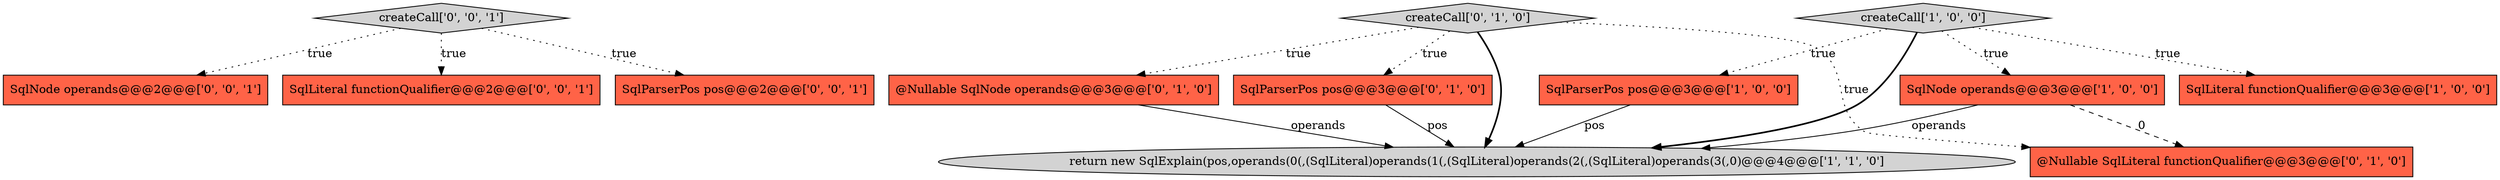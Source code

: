 digraph {
10 [style = filled, label = "SqlNode operands@@@2@@@['0', '0', '1']", fillcolor = tomato, shape = box image = "AAA0AAABBB3BBB"];
1 [style = filled, label = "SqlParserPos pos@@@3@@@['1', '0', '0']", fillcolor = tomato, shape = box image = "AAA0AAABBB1BBB"];
11 [style = filled, label = "createCall['0', '0', '1']", fillcolor = lightgray, shape = diamond image = "AAA0AAABBB3BBB"];
7 [style = filled, label = "@Nullable SqlNode operands@@@3@@@['0', '1', '0']", fillcolor = tomato, shape = box image = "AAA0AAABBB2BBB"];
9 [style = filled, label = "SqlLiteral functionQualifier@@@2@@@['0', '0', '1']", fillcolor = tomato, shape = box image = "AAA0AAABBB3BBB"];
0 [style = filled, label = "SqlLiteral functionQualifier@@@3@@@['1', '0', '0']", fillcolor = tomato, shape = box image = "AAA0AAABBB1BBB"];
6 [style = filled, label = "SqlParserPos pos@@@3@@@['0', '1', '0']", fillcolor = tomato, shape = box image = "AAA0AAABBB2BBB"];
2 [style = filled, label = "return new SqlExplain(pos,operands(0(,(SqlLiteral)operands(1(,(SqlLiteral)operands(2(,(SqlLiteral)operands(3(,0)@@@4@@@['1', '1', '0']", fillcolor = lightgray, shape = ellipse image = "AAA0AAABBB1BBB"];
3 [style = filled, label = "createCall['1', '0', '0']", fillcolor = lightgray, shape = diamond image = "AAA0AAABBB1BBB"];
5 [style = filled, label = "createCall['0', '1', '0']", fillcolor = lightgray, shape = diamond image = "AAA0AAABBB2BBB"];
4 [style = filled, label = "SqlNode operands@@@3@@@['1', '0', '0']", fillcolor = tomato, shape = box image = "AAA1AAABBB1BBB"];
12 [style = filled, label = "SqlParserPos pos@@@2@@@['0', '0', '1']", fillcolor = tomato, shape = box image = "AAA0AAABBB3BBB"];
8 [style = filled, label = "@Nullable SqlLiteral functionQualifier@@@3@@@['0', '1', '0']", fillcolor = tomato, shape = box image = "AAA1AAABBB2BBB"];
5->6 [style = dotted, label="true"];
3->4 [style = dotted, label="true"];
1->2 [style = solid, label="pos"];
11->9 [style = dotted, label="true"];
5->2 [style = bold, label=""];
4->8 [style = dashed, label="0"];
5->8 [style = dotted, label="true"];
3->2 [style = bold, label=""];
7->2 [style = solid, label="operands"];
5->7 [style = dotted, label="true"];
4->2 [style = solid, label="operands"];
3->1 [style = dotted, label="true"];
11->10 [style = dotted, label="true"];
11->12 [style = dotted, label="true"];
3->0 [style = dotted, label="true"];
6->2 [style = solid, label="pos"];
}
